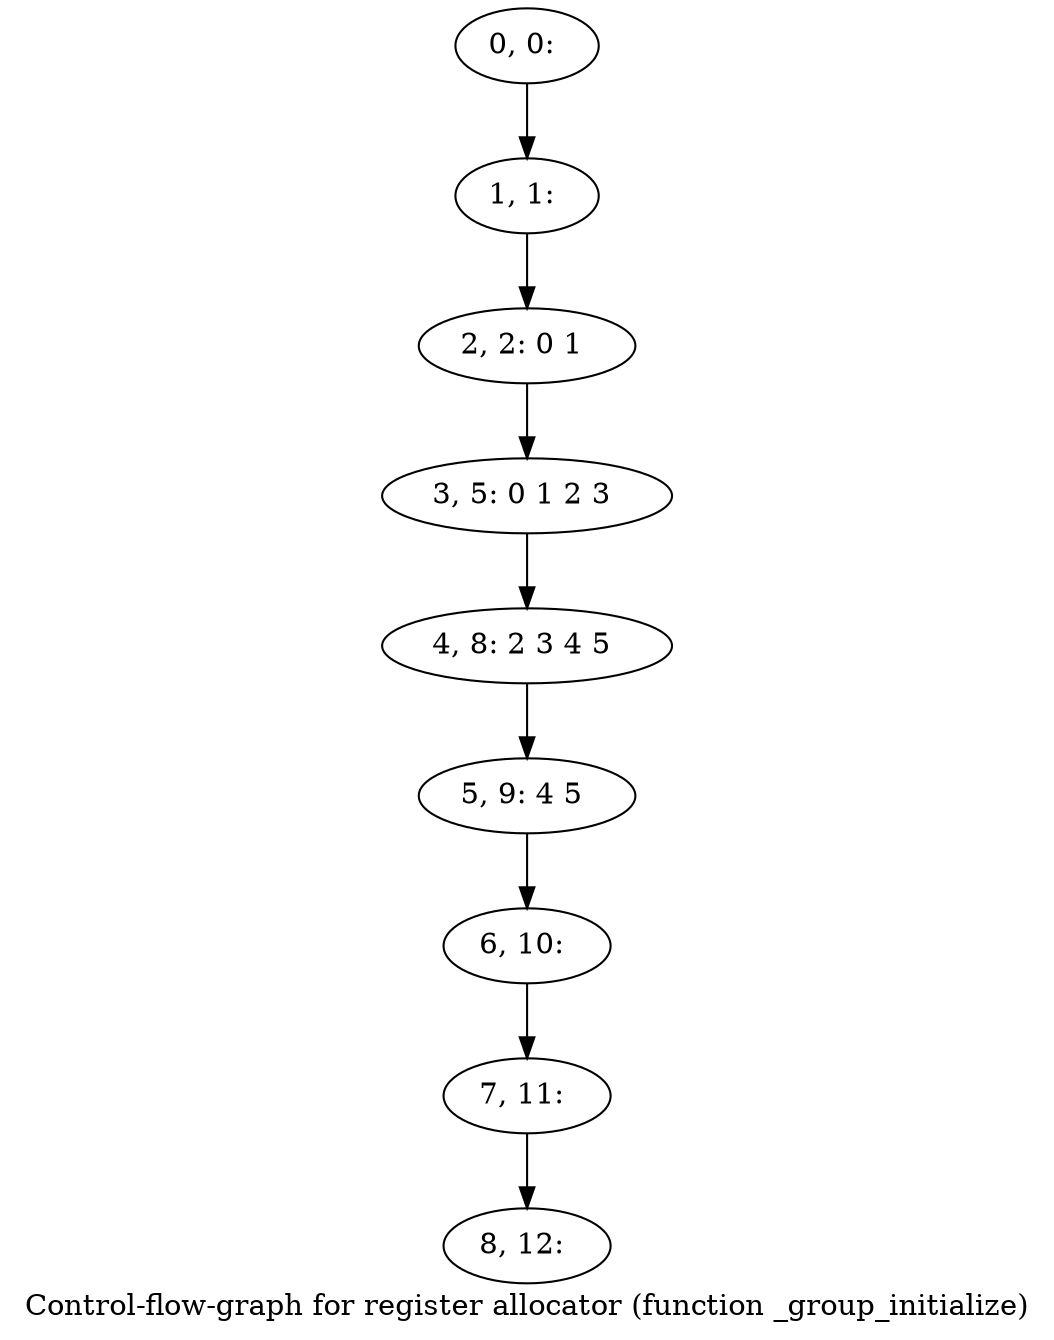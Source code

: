 digraph G {
graph [label="Control-flow-graph for register allocator (function _group_initialize)"]
0[label="0, 0: "];
1[label="1, 1: "];
2[label="2, 2: 0 1 "];
3[label="3, 5: 0 1 2 3 "];
4[label="4, 8: 2 3 4 5 "];
5[label="5, 9: 4 5 "];
6[label="6, 10: "];
7[label="7, 11: "];
8[label="8, 12: "];
0->1 ;
1->2 ;
2->3 ;
3->4 ;
4->5 ;
5->6 ;
6->7 ;
7->8 ;
}
